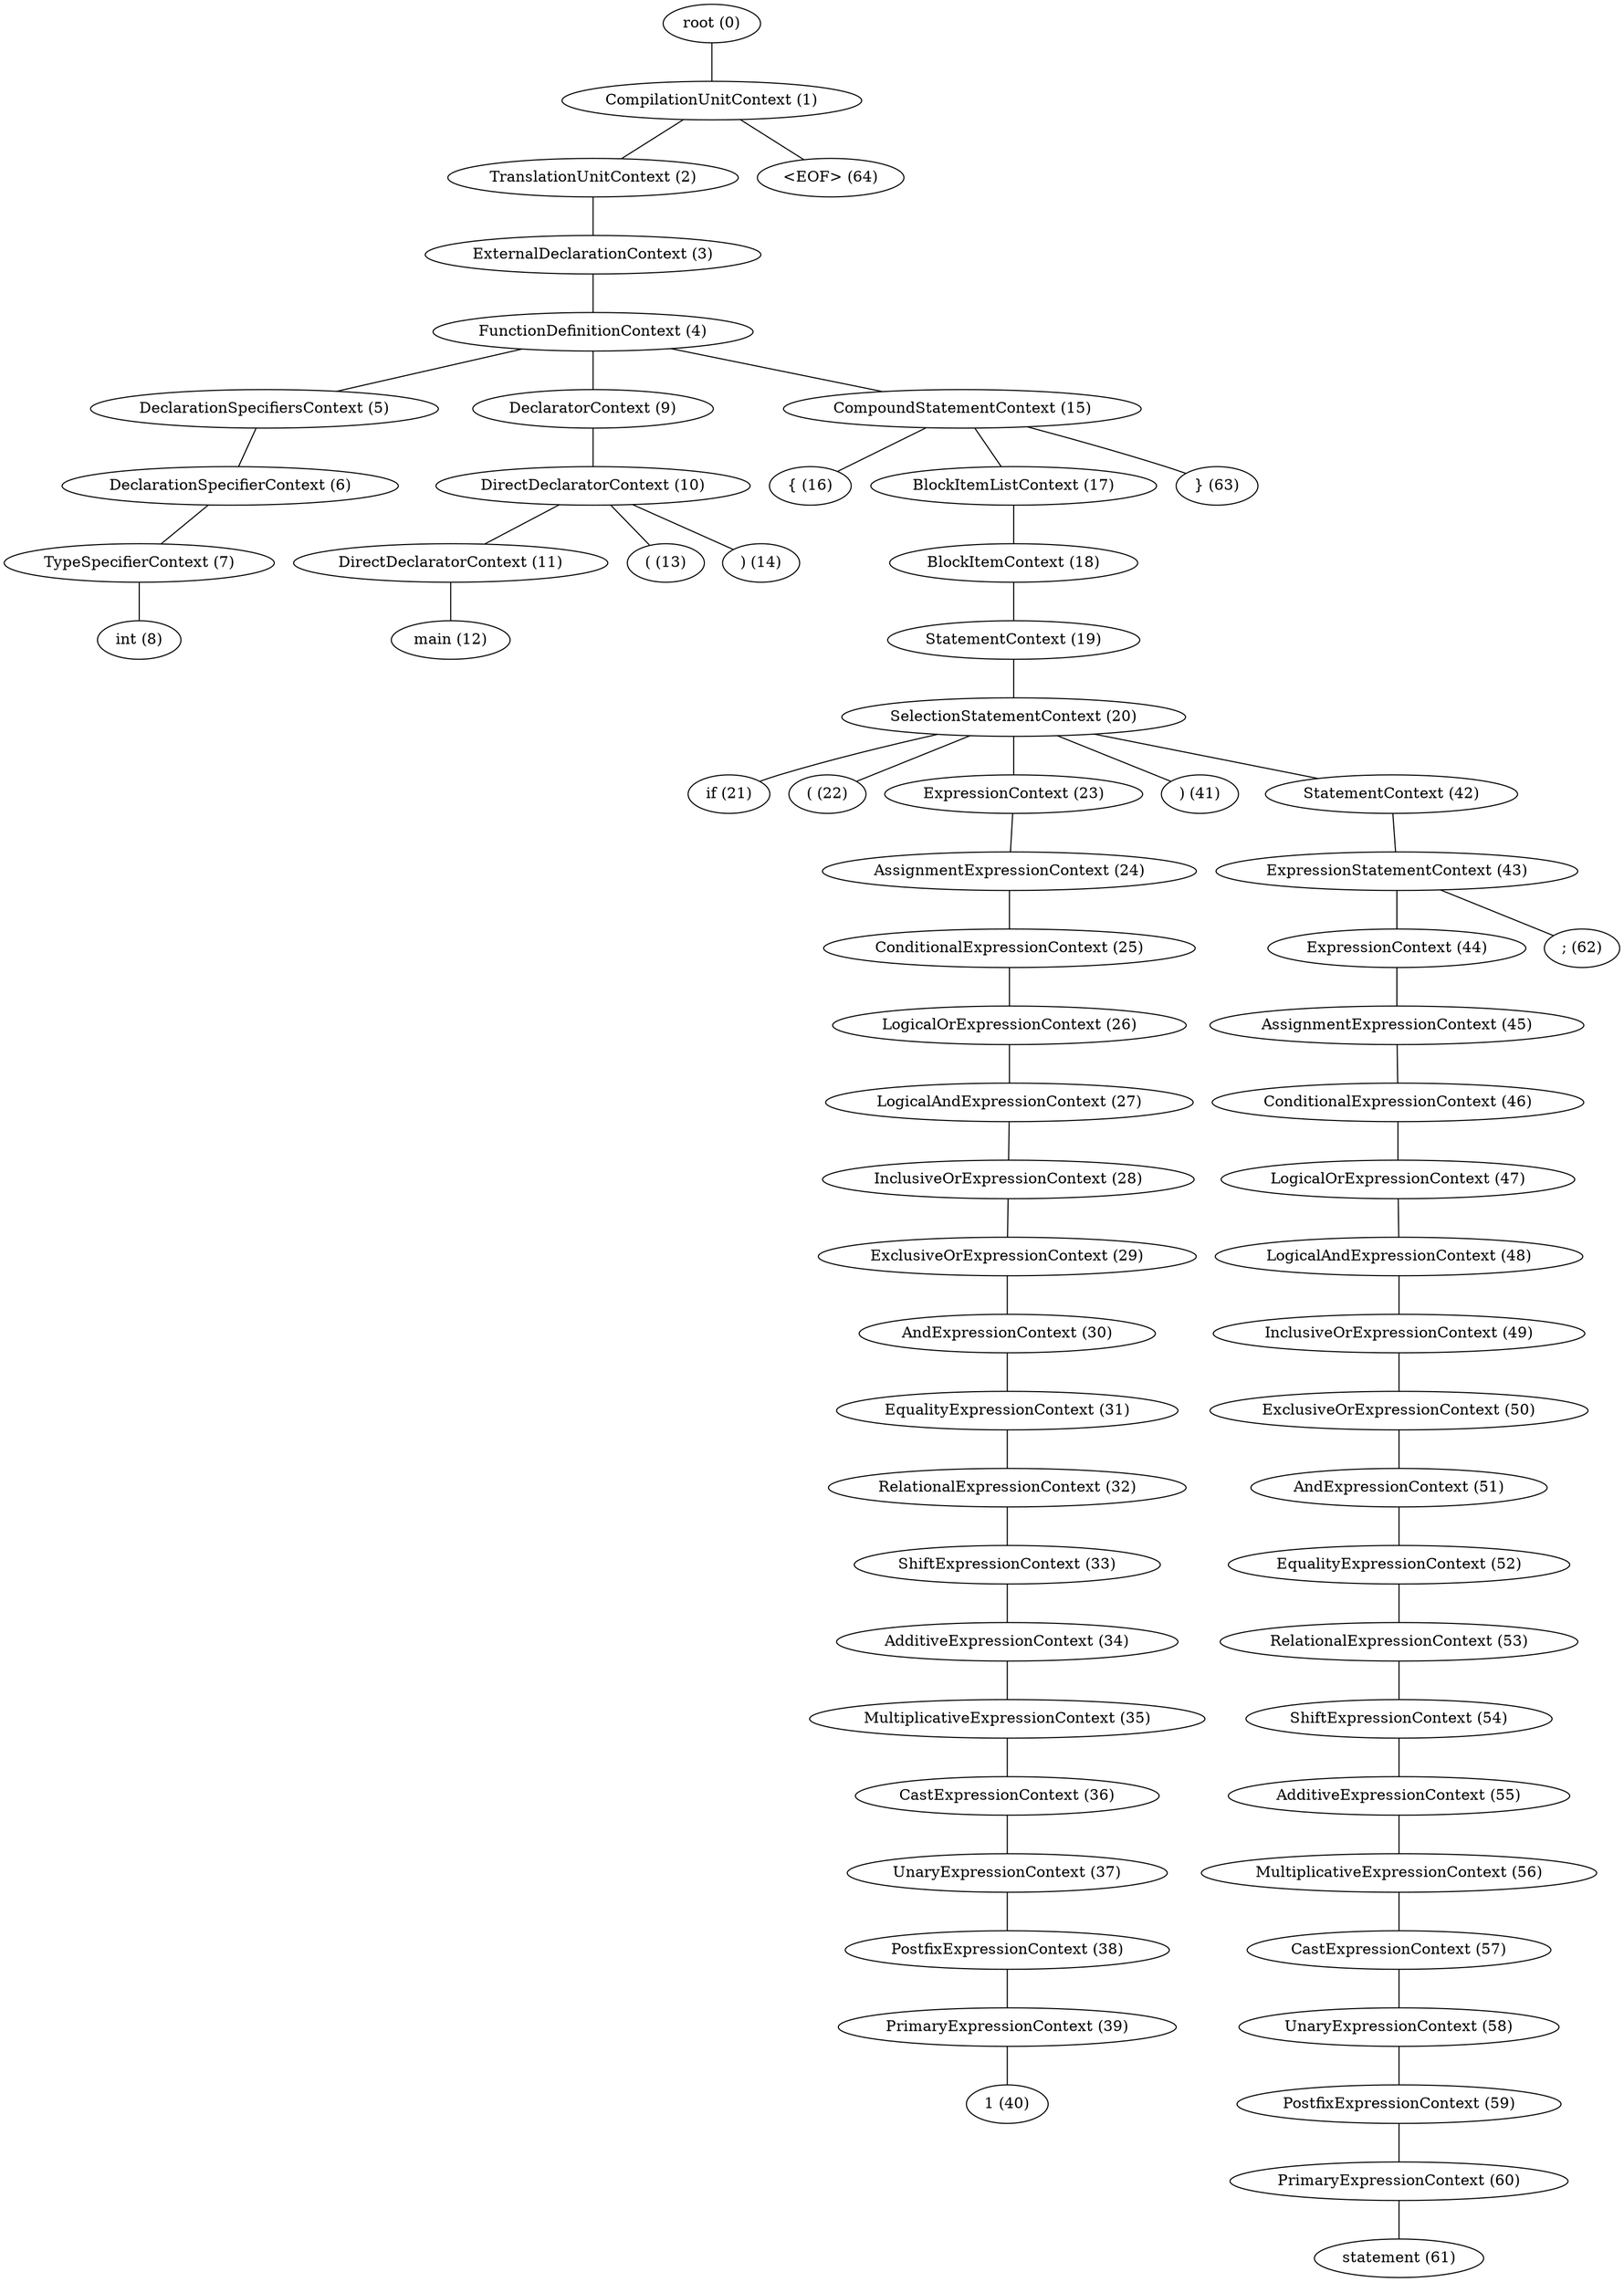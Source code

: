 graph graphname {

  0[label="root (0)"]
  0 -- 1;
  1[label="CompilationUnitContext (1)"]
  1 -- 2;
  1 -- 64;
  2[label="TranslationUnitContext (2)"]
  2 -- 3;
  3[label="ExternalDeclarationContext (3)"]
  3 -- 4;
  4[label="FunctionDefinitionContext (4)"]
  4 -- 5;
  4 -- 9;
  4 -- 15;
  5[label="DeclarationSpecifiersContext (5)"]
  5 -- 6;
  6[label="DeclarationSpecifierContext (6)"]
  6 -- 7;
  7[label="TypeSpecifierContext (7)"]
  7 -- 8;
  8[label="int (8)"]
  9[label="DeclaratorContext (9)"]
  9 -- 10;
  10[label="DirectDeclaratorContext (10)"]
  10 -- 11;
  10 -- 13;
  10 -- 14;
  11[label="DirectDeclaratorContext (11)"]
  11 -- 12;
  12[label="main (12)"]
  13[label="( (13)"]
  14[label=") (14)"]
  15[label="CompoundStatementContext (15)"]
  15 -- 16;
  15 -- 17;
  15 -- 63;
  16[label="{ (16)"]
  17[label="BlockItemListContext (17)"]
  17 -- 18;
  18[label="BlockItemContext (18)"]
  18 -- 19;
  19[label="StatementContext (19)"]
  19 -- 20;
  20[label="SelectionStatementContext (20)"]
  20 -- 21;
  20 -- 22;
  20 -- 23;
  20 -- 41;
  20 -- 42;
  21[label="if (21)"]
  22[label="( (22)"]
  23[label="ExpressionContext (23)"]
  23 -- 24;
  24[label="AssignmentExpressionContext (24)"]
  24 -- 25;
  25[label="ConditionalExpressionContext (25)"]
  25 -- 26;
  26[label="LogicalOrExpressionContext (26)"]
  26 -- 27;
  27[label="LogicalAndExpressionContext (27)"]
  27 -- 28;
  28[label="InclusiveOrExpressionContext (28)"]
  28 -- 29;
  29[label="ExclusiveOrExpressionContext (29)"]
  29 -- 30;
  30[label="AndExpressionContext (30)"]
  30 -- 31;
  31[label="EqualityExpressionContext (31)"]
  31 -- 32;
  32[label="RelationalExpressionContext (32)"]
  32 -- 33;
  33[label="ShiftExpressionContext (33)"]
  33 -- 34;
  34[label="AdditiveExpressionContext (34)"]
  34 -- 35;
  35[label="MultiplicativeExpressionContext (35)"]
  35 -- 36;
  36[label="CastExpressionContext (36)"]
  36 -- 37;
  37[label="UnaryExpressionContext (37)"]
  37 -- 38;
  38[label="PostfixExpressionContext (38)"]
  38 -- 39;
  39[label="PrimaryExpressionContext (39)"]
  39 -- 40;
  40[label="1 (40)"]
  41[label=") (41)"]
  42[label="StatementContext (42)"]
  42 -- 43;
  43[label="ExpressionStatementContext (43)"]
  43 -- 44;
  43 -- 62;
  44[label="ExpressionContext (44)"]
  44 -- 45;
  45[label="AssignmentExpressionContext (45)"]
  45 -- 46;
  46[label="ConditionalExpressionContext (46)"]
  46 -- 47;
  47[label="LogicalOrExpressionContext (47)"]
  47 -- 48;
  48[label="LogicalAndExpressionContext (48)"]
  48 -- 49;
  49[label="InclusiveOrExpressionContext (49)"]
  49 -- 50;
  50[label="ExclusiveOrExpressionContext (50)"]
  50 -- 51;
  51[label="AndExpressionContext (51)"]
  51 -- 52;
  52[label="EqualityExpressionContext (52)"]
  52 -- 53;
  53[label="RelationalExpressionContext (53)"]
  53 -- 54;
  54[label="ShiftExpressionContext (54)"]
  54 -- 55;
  55[label="AdditiveExpressionContext (55)"]
  55 -- 56;
  56[label="MultiplicativeExpressionContext (56)"]
  56 -- 57;
  57[label="CastExpressionContext (57)"]
  57 -- 58;
  58[label="UnaryExpressionContext (58)"]
  58 -- 59;
  59[label="PostfixExpressionContext (59)"]
  59 -- 60;
  60[label="PrimaryExpressionContext (60)"]
  60 -- 61;
  61[label="statement (61)"]
  62[label="; (62)"]
  63[label="} (63)"]
  64[label="<EOF> (64)"]
}
